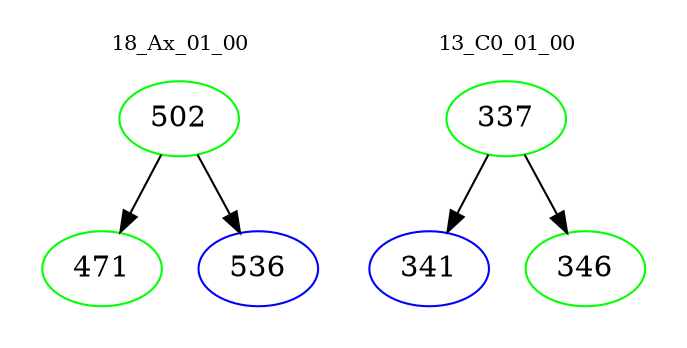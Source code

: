 digraph{
subgraph cluster_0 {
color = white
label = "18_Ax_01_00";
fontsize=10;
T0_502 [label="502", color="green"]
T0_502 -> T0_471 [color="black"]
T0_471 [label="471", color="green"]
T0_502 -> T0_536 [color="black"]
T0_536 [label="536", color="blue"]
}
subgraph cluster_1 {
color = white
label = "13_C0_01_00";
fontsize=10;
T1_337 [label="337", color="green"]
T1_337 -> T1_341 [color="black"]
T1_341 [label="341", color="blue"]
T1_337 -> T1_346 [color="black"]
T1_346 [label="346", color="green"]
}
}
